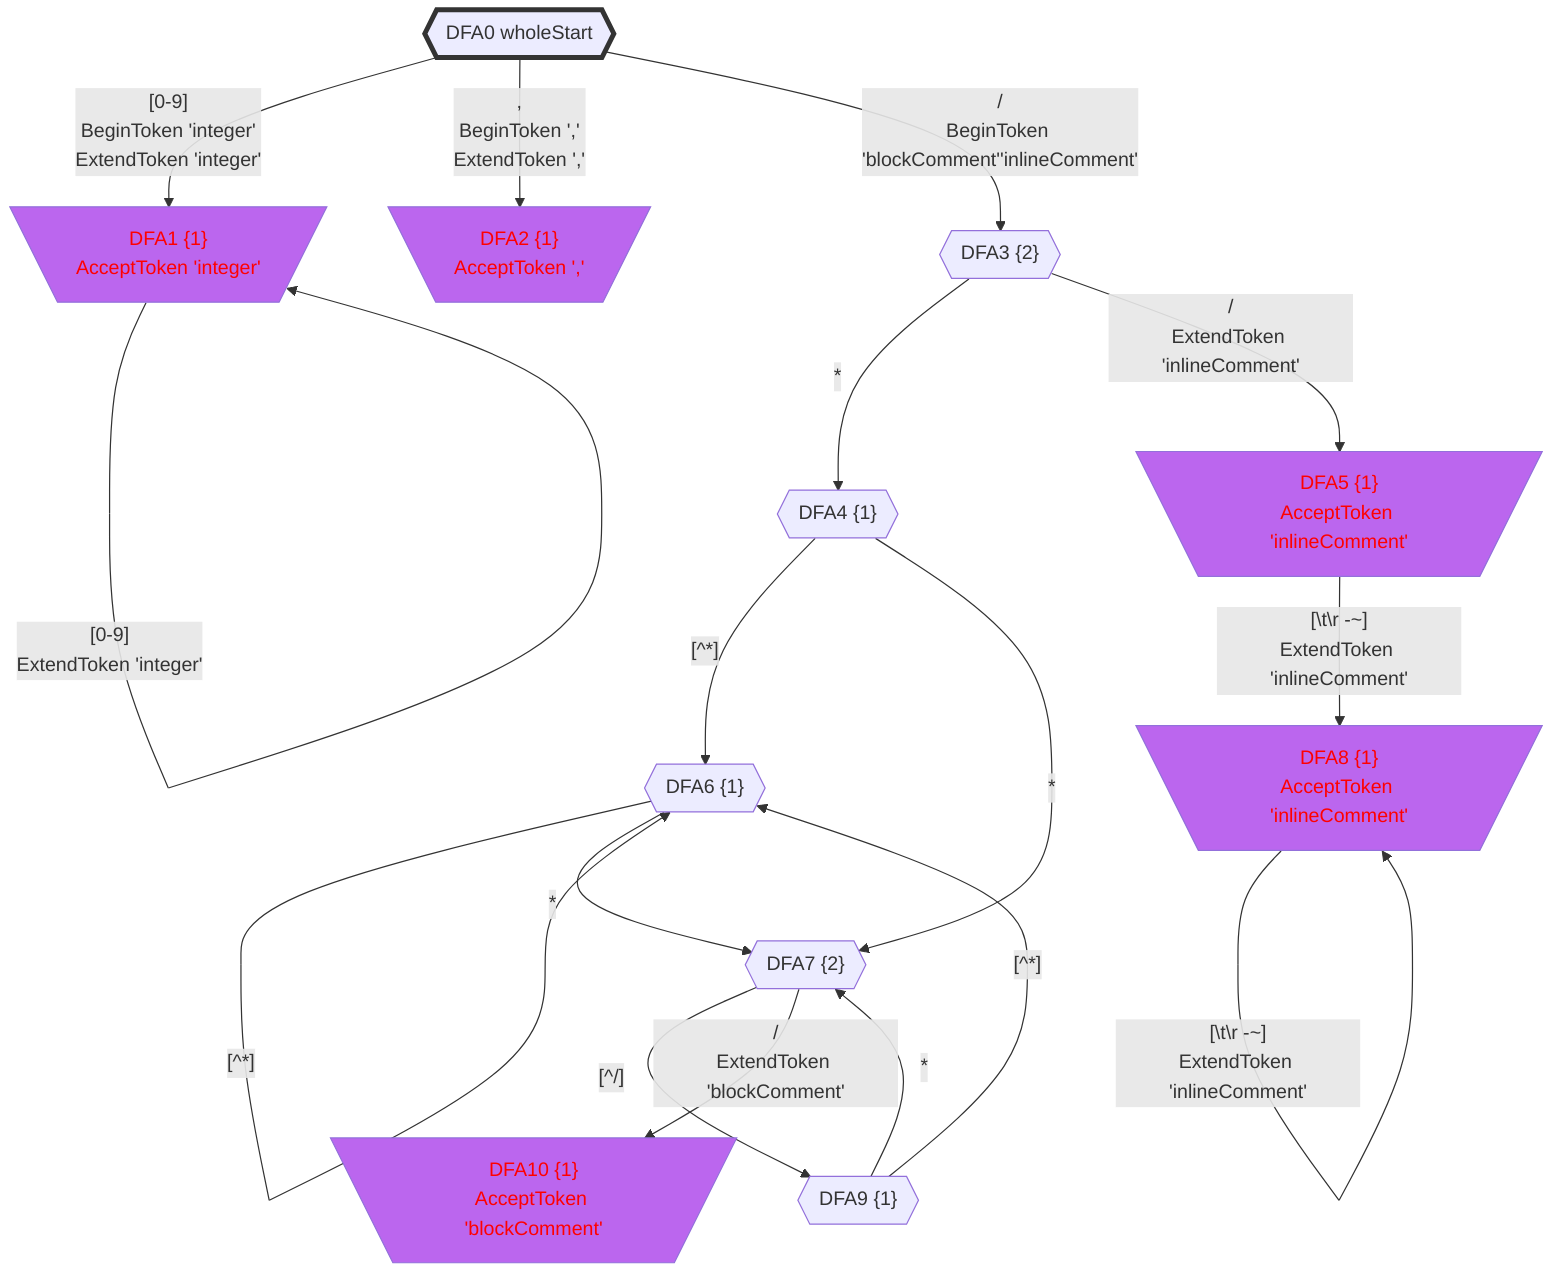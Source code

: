 flowchart
classDef c0001 color:#FF0000;
classDef c0010 stroke-dasharray: 10 10;
classDef c0011 stroke-dasharray: 10 10,color:#FF0000;
classDef c0100 fill:#BB66EE;
classDef c0101 fill:#BB66EE,color:#FF0000;
classDef c0110 fill:#BB66EE,stroke-dasharray: 10 10;
classDef c0111 fill:#BB66EE,stroke-dasharray: 10 10,color:#FF0000;
classDef c1000 stroke:#333,stroke-width:4px;
classDef c1001 stroke:#333,stroke-width:4px,color:#FF0000;
classDef c1010 stroke:#333,stroke-width:4px,stroke-dasharray: 10 10;
classDef c1011 stroke:#333,stroke-width:4px,stroke-dasharray: 10 10,color:#FF0000;
classDef c1100 stroke:#333,stroke-width:4px,fill:#BB66EE;
classDef c1101 stroke:#333,stroke-width:4px,fill:#BB66EE,color:#FF0000;
classDef c1110 stroke:#333,stroke-width:4px,fill:#BB66EE,stroke-dasharray: 10 10;
classDef c1111 stroke:#333,stroke-width:4px,fill:#BB66EE,stroke-dasharray: 10 10,color:#FF0000;
DFA0_2038251495{{"DFA0 wholeStart"}}
class DFA0_2038251495 c1000;
DFA1_1487296350[\"DFA1 {1}
AcceptToken 'integer'"/]
class DFA1_1487296350 c0101;
DFA2_-1392431268[\"DFA2 {1}
AcceptToken ','"/]
class DFA2_-1392431268 c0101;
DFA3_1205905158{{"DFA3 {2}"}}
DFA4_1973535163{{"DFA4 {1}"}}
DFA5_-1142252594[\"DFA5 {1}
AcceptToken 'inlineComment'"/]
class DFA5_-1142252594 c0101;
DFA6_-1142954445{{"DFA6 {1}"}}
DFA7_-1142139582{{"DFA7 {2}"}}
DFA8_385616071[\"DFA8 {1}
AcceptToken 'inlineComment'"/]
class DFA8_385616071 c0101;
DFA9_-521944197{{"DFA9 {1}"}}
DFA10_75909841[\"DFA10 {1}
AcceptToken 'blockComment'"/]
class DFA10_75909841 c0101;
DFA0_2038251495 -->|"[0-9]
BeginToken 'integer'
ExtendToken 'integer'"|DFA1_1487296350
DFA0_2038251495 -->|",
BeginToken ','
ExtendToken ','"|DFA2_-1392431268
DFA0_2038251495 -->|"/
BeginToken 'blockComment''inlineComment'"|DFA3_1205905158
DFA1_1487296350 -->|"[0-9]
ExtendToken 'integer'"|DFA1_1487296350
DFA3_1205905158 -->|"*"|DFA4_1973535163
DFA3_1205905158 -->|"/
ExtendToken 'inlineComment'"|DFA5_-1142252594
DFA4_1973535163 -->|"[^*]"|DFA6_-1142954445
DFA4_1973535163 -->|"*"|DFA7_-1142139582
DFA5_-1142252594 -->|"[#92;t#92;r#32;-~]
ExtendToken 'inlineComment'"|DFA8_385616071
DFA6_-1142954445 -->|"[^*]"|DFA6_-1142954445
DFA6_-1142954445 -->|"*"|DFA7_-1142139582
DFA7_-1142139582 -->|"[^/]"|DFA9_-521944197
DFA7_-1142139582 -->|"/
ExtendToken 'blockComment'"|DFA10_75909841
DFA8_385616071 -->|"[#92;t#92;r#32;-~]
ExtendToken 'inlineComment'"|DFA8_385616071
DFA9_-521944197 -->|"[^*]"|DFA6_-1142954445
DFA9_-521944197 -->|"*"|DFA7_-1142139582